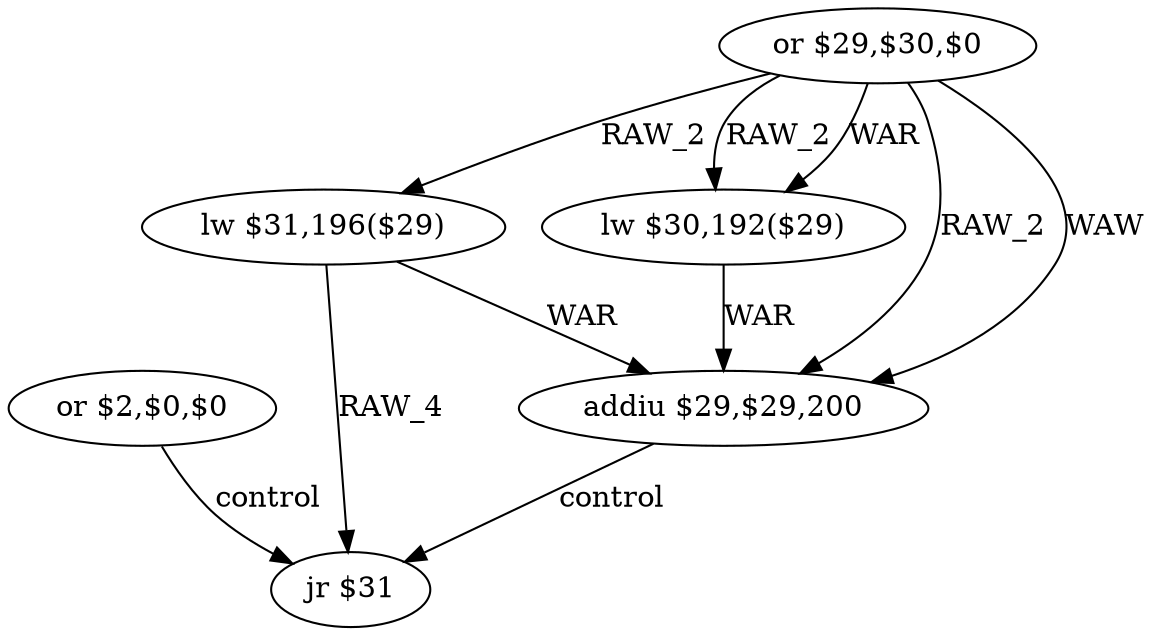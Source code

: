 digraph G1 {
node [shape = ellipse];
i0 [label = "or $2,$0,$0"] ;
i0 ->  i5 [label= "control"];
i5 [label = "jr $31"] ;
i1 [label = "or $29,$30,$0"] ;
i1 ->  i2 [label= "RAW_2"];
i1 ->  i3 [label= "RAW_2"];
i1 ->  i3 [label= "WAR"];
i1 ->  i4 [label= "RAW_2"];
i1 ->  i4 [label= "WAW"];
i2 [label = "lw $31,196($29)"] ;
i2 ->  i4 [label= "WAR"];
i2 ->  i5 [label= "RAW_4"];
i4 [label = "addiu $29,$29,200"] ;
i4 ->  i5 [label= "control"];
i3 [label = "lw $30,192($29)"] ;
i3 ->  i4 [label= "WAR"];
}
